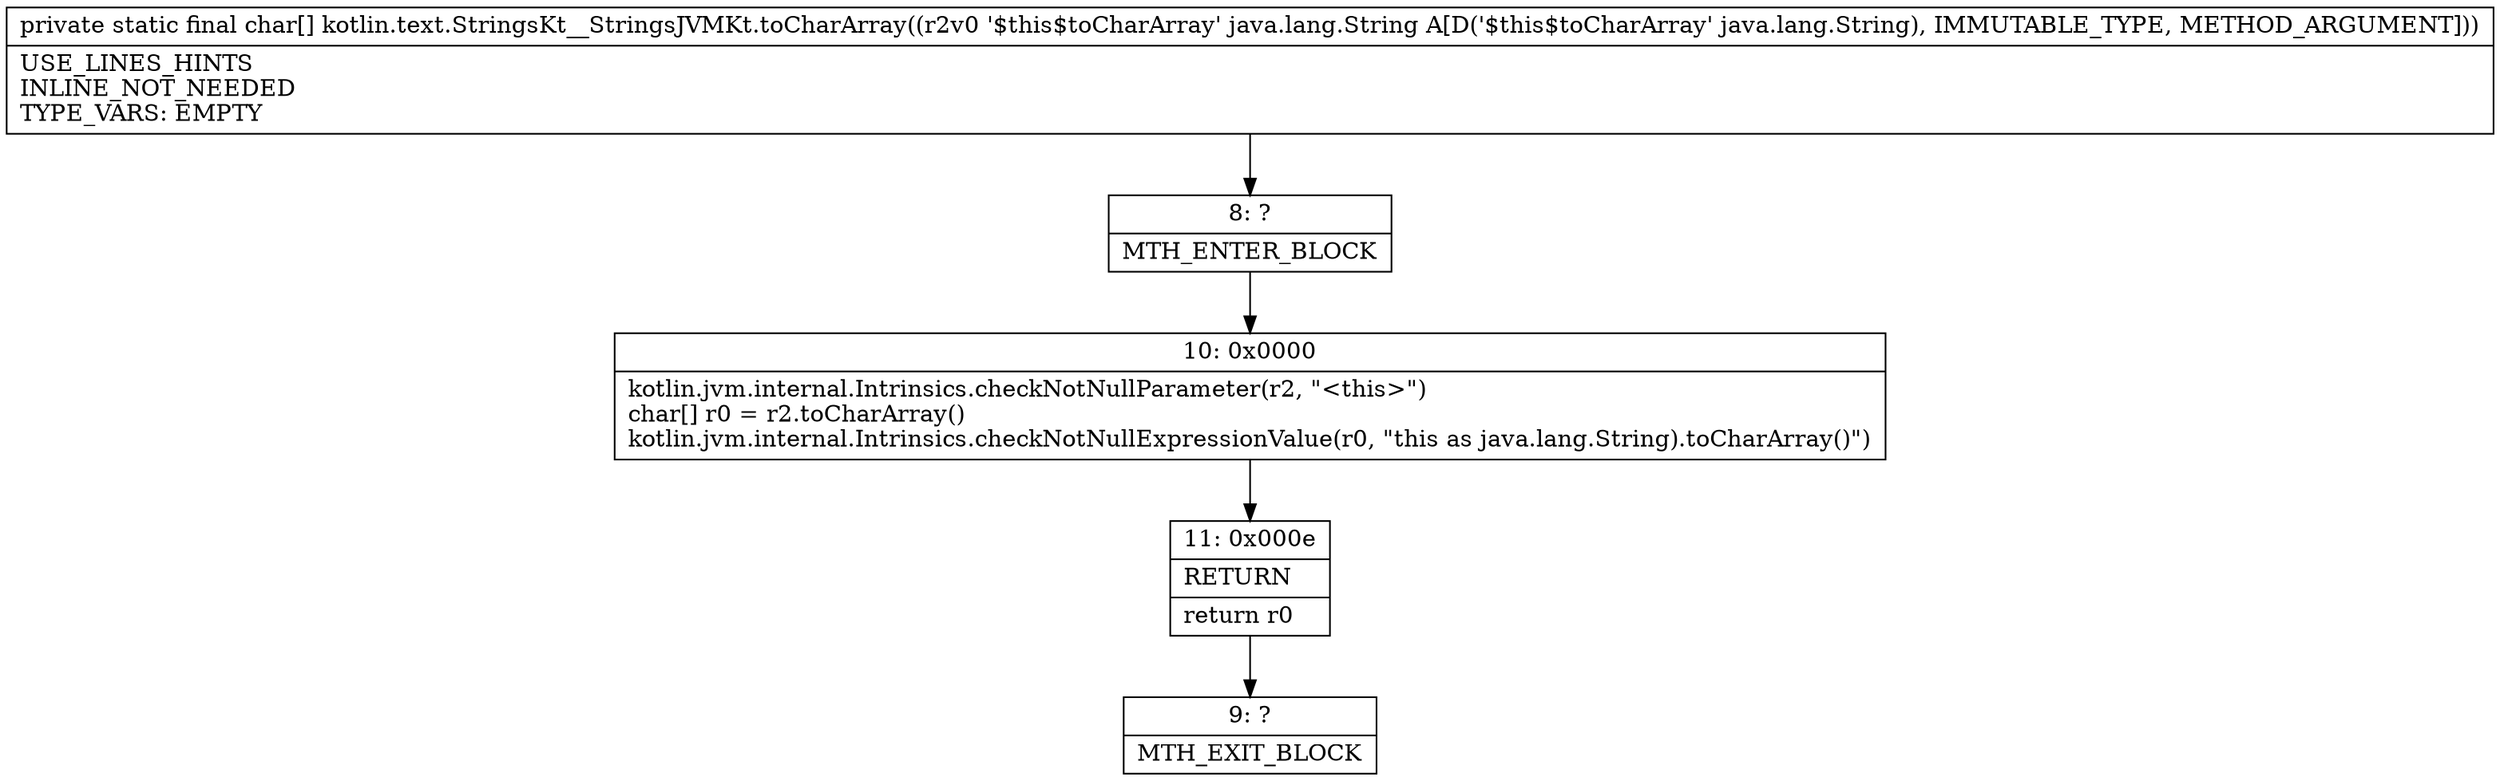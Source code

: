 digraph "CFG forkotlin.text.StringsKt__StringsJVMKt.toCharArray(Ljava\/lang\/String;)[C" {
Node_8 [shape=record,label="{8\:\ ?|MTH_ENTER_BLOCK\l}"];
Node_10 [shape=record,label="{10\:\ 0x0000|kotlin.jvm.internal.Intrinsics.checkNotNullParameter(r2, \"\<this\>\")\lchar[] r0 = r2.toCharArray()\lkotlin.jvm.internal.Intrinsics.checkNotNullExpressionValue(r0, \"this as java.lang.String).toCharArray()\")\l}"];
Node_11 [shape=record,label="{11\:\ 0x000e|RETURN\l|return r0\l}"];
Node_9 [shape=record,label="{9\:\ ?|MTH_EXIT_BLOCK\l}"];
MethodNode[shape=record,label="{private static final char[] kotlin.text.StringsKt__StringsJVMKt.toCharArray((r2v0 '$this$toCharArray' java.lang.String A[D('$this$toCharArray' java.lang.String), IMMUTABLE_TYPE, METHOD_ARGUMENT]))  | USE_LINES_HINTS\lINLINE_NOT_NEEDED\lTYPE_VARS: EMPTY\l}"];
MethodNode -> Node_8;Node_8 -> Node_10;
Node_10 -> Node_11;
Node_11 -> Node_9;
}

